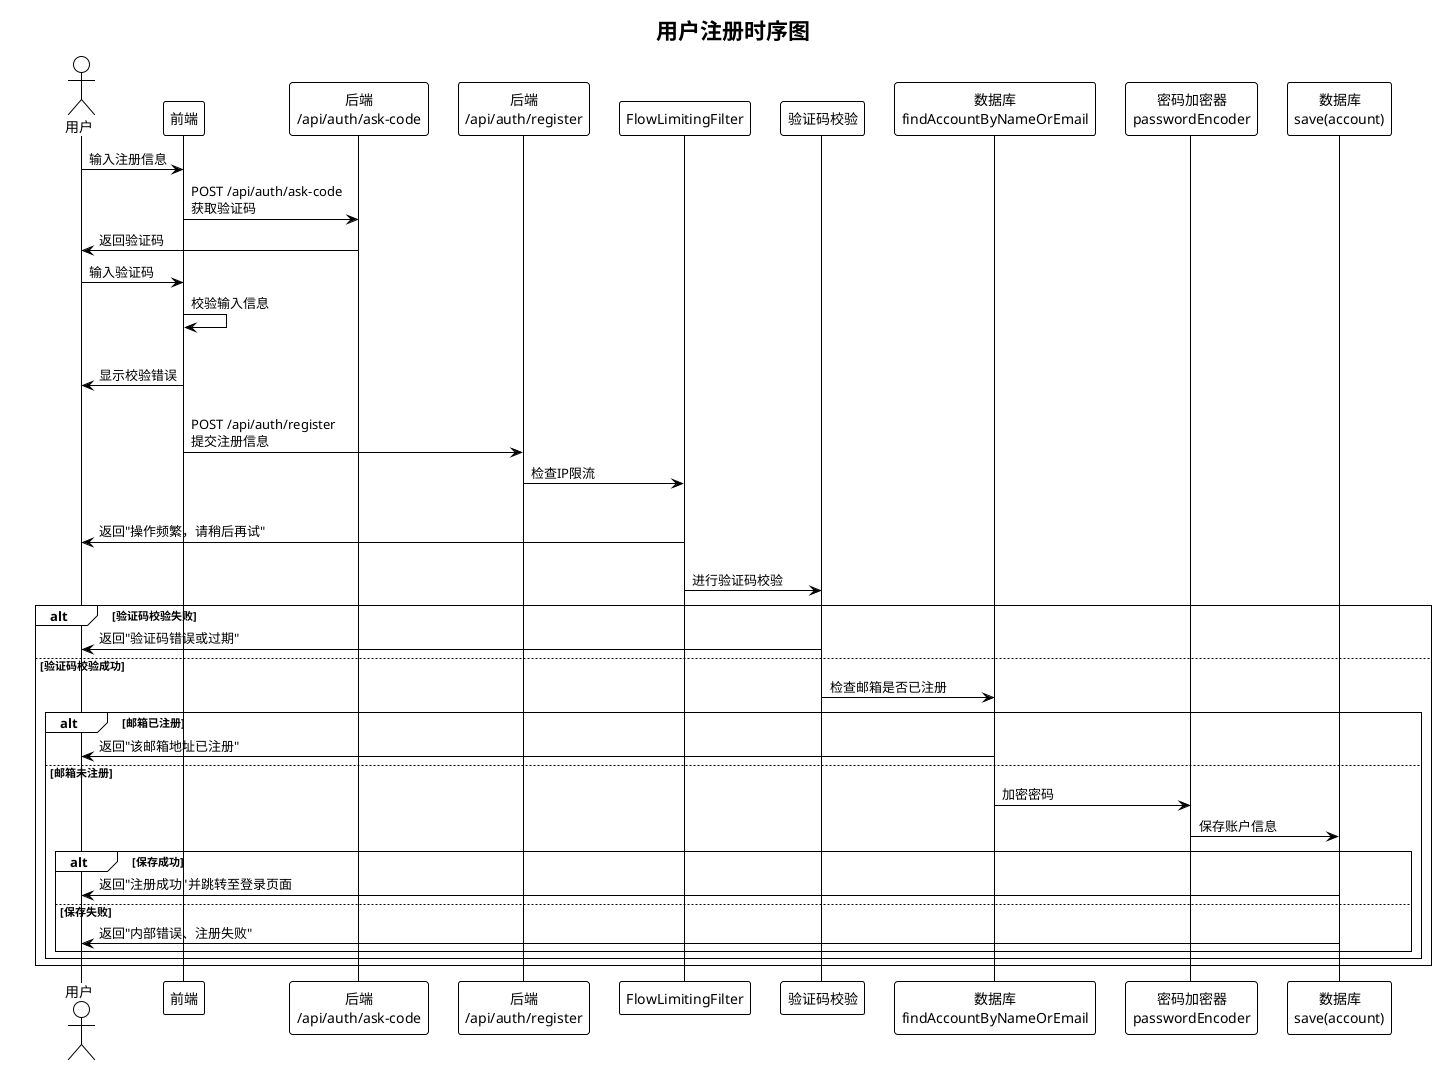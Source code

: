 @startuml
!theme plain

title 用户注册时序图

actor 用户 as user
participant "前端" as frontend
participant "后端\n/api/auth/ask-code" as askCodeAPI
participant "后端\n/api/auth/register" as registerAPI
participant "FlowLimitingFilter" as flowFilter
participant "验证码校验" as codeValidation
participant "数据库\nfindAccountByNameOrEmail" as dbCheck
participant "密码加密器\npasswordEncoder" as passwordEncoder
participant "数据库\nsave(account)" as dbSave

user -> frontend : 输入注册信息
frontend -> askCodeAPI : POST /api/auth/ask-code\n获取验证码
askCodeAPI -> user : 返回验证码
user -> frontend : 输入验证码
frontend -> frontend : 校验输入信息
alt 校验失败
    frontend -> user : 显示校验错误
else 校验成功
    frontend -> registerAPI : POST /api/auth/register\n提交注册信息
    registerAPI -> flowFilter : 检查IP限流
    alt 被限流
        flowFilter -> user : 返回"操作频繁，请稍后再试"
    else 未被限流
        flowFilter -> codeValidation : 进行验证码校验
        alt 验证码校验失败
            codeValidation -> user : 返回"验证码错误或过期"
        else 验证码校验成功
            codeValidation -> dbCheck : 检查邮箱是否已注册
            alt 邮箱已注册
                dbCheck -> user : 返回"该邮箱地址已注册"
            else 邮箱未注册
                dbCheck -> passwordEncoder : 加密密码
                passwordEncoder -> dbSave : 保存账户信息
                alt 保存成功
                    dbSave -> user : 返回"注册成功"并跳转至登录页面
                else 保存失败
                    dbSave -> user : 返回"内部错误、注册失败"
                end
end
end

@enduml
